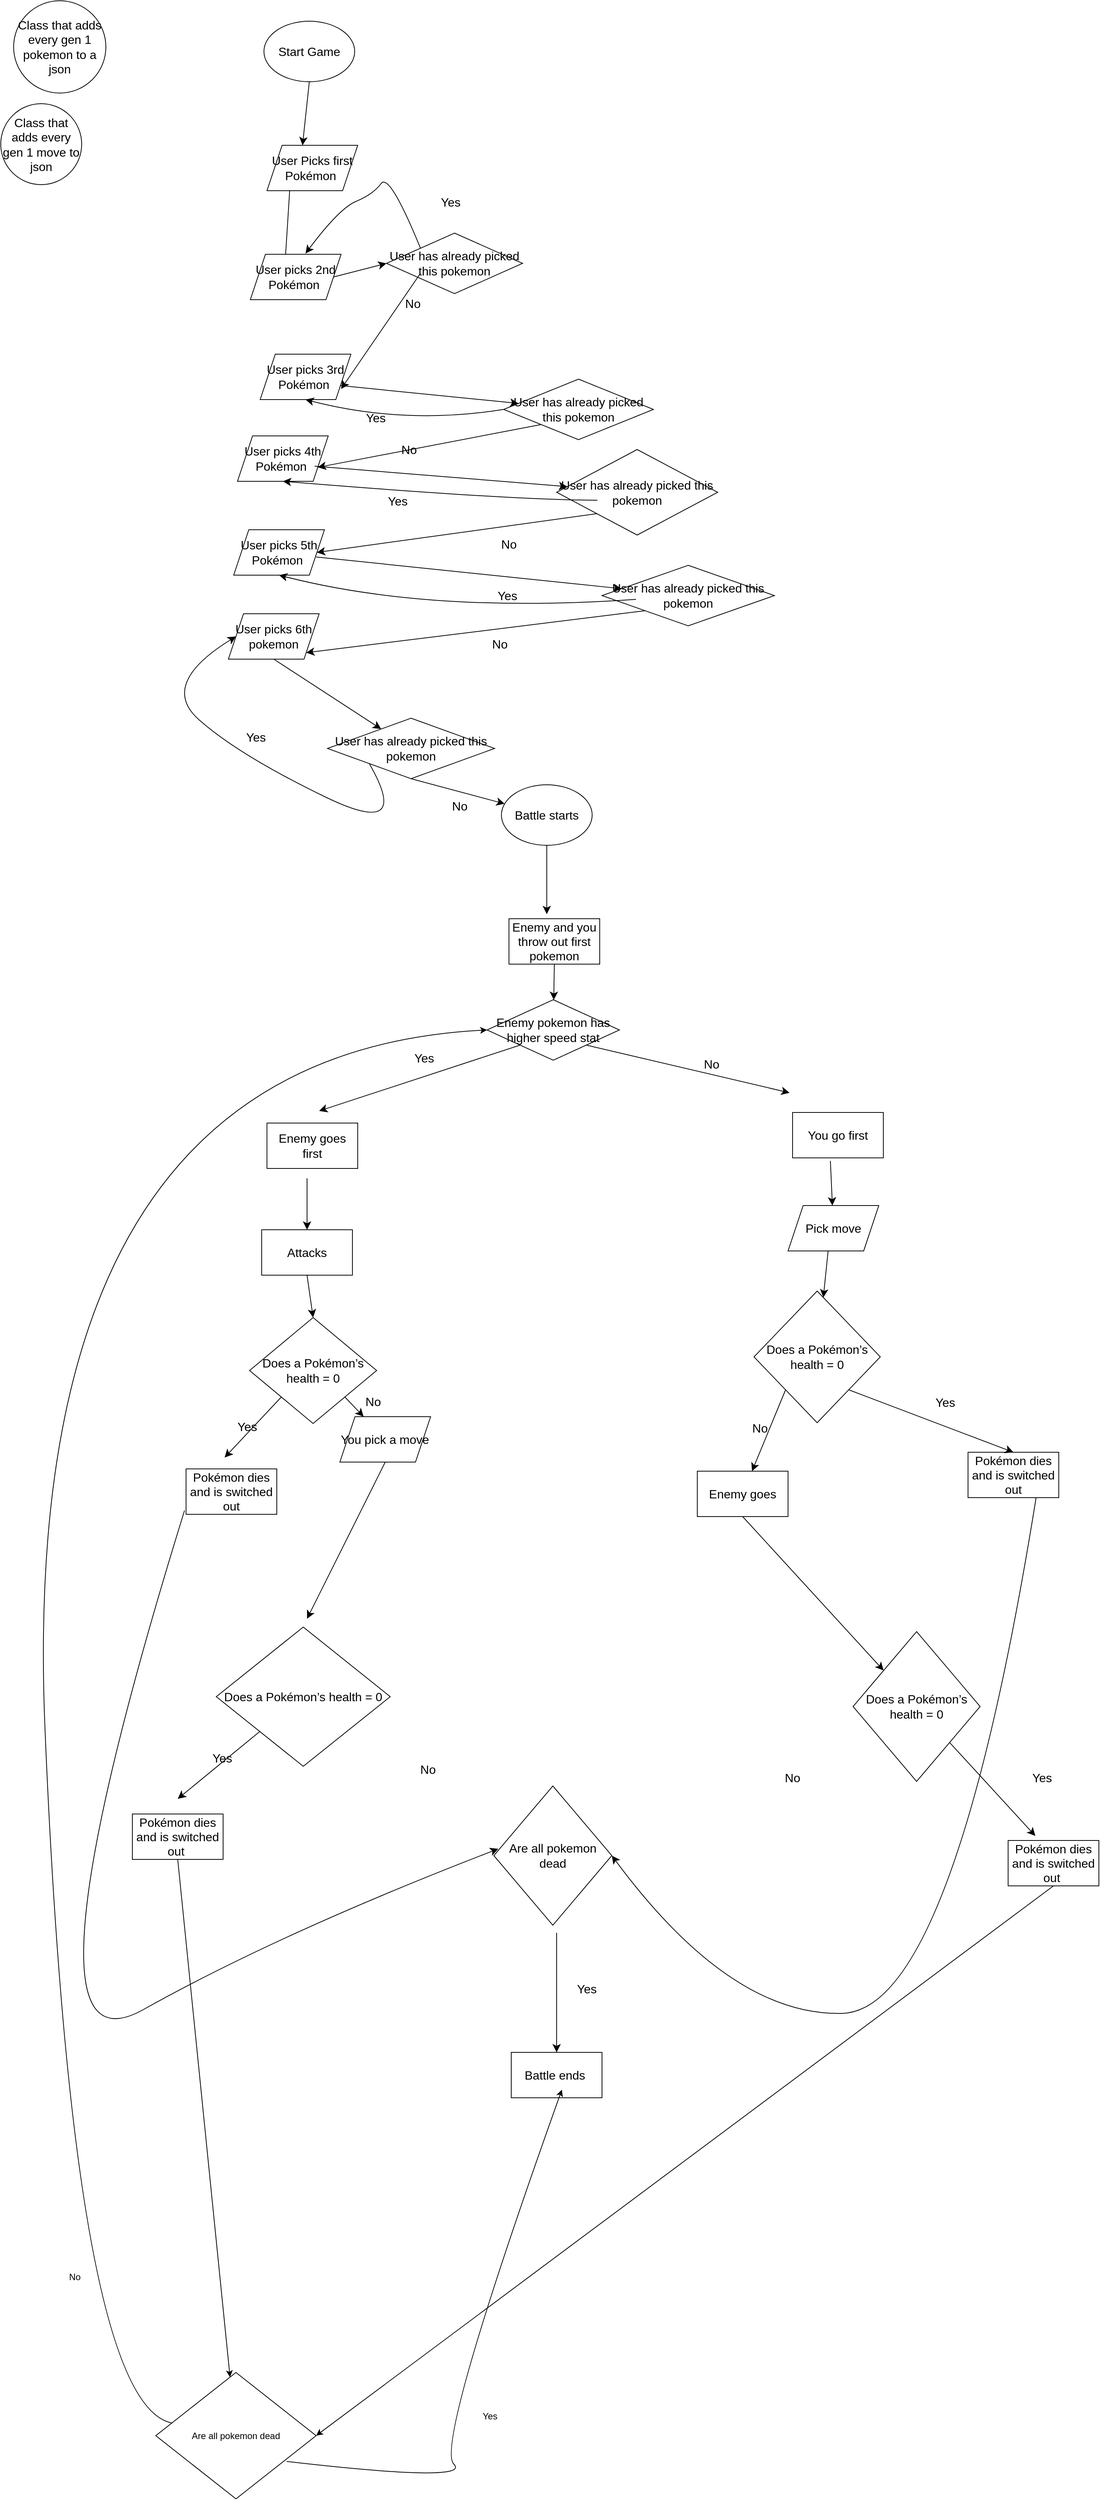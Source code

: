 <mxfile version="22.1.1" type="github">
  <diagram name="Page-1" id="NYCgYMafiAWhOY5gQajY">
    <mxGraphModel dx="1631" dy="933" grid="0" gridSize="10" guides="1" tooltips="1" connect="1" arrows="1" fold="1" page="1" pageScale="1" pageWidth="1500" pageHeight="501600" math="0" shadow="0">
      <root>
        <mxCell id="0" />
        <mxCell id="1" parent="0" />
        <mxCell id="pAs_w5LwpyLD_c9nKqcG-1" value="Start Game" style="ellipse;whiteSpace=wrap;html=1;fontSize=16;" parent="1" vertex="1">
          <mxGeometry x="376" y="36" width="120" height="80" as="geometry" />
        </mxCell>
        <mxCell id="pAs_w5LwpyLD_c9nKqcG-3" value="" style="endArrow=classic;html=1;rounded=0;fontSize=12;startSize=8;endSize=8;curved=1;exitX=0.5;exitY=1;exitDx=0;exitDy=0;" parent="1" source="pAs_w5LwpyLD_c9nKqcG-1" edge="1">
          <mxGeometry width="50" height="50" relative="1" as="geometry">
            <mxPoint x="353" y="241" as="sourcePoint" />
            <mxPoint x="427" y="200" as="targetPoint" />
          </mxGeometry>
        </mxCell>
        <mxCell id="pAs_w5LwpyLD_c9nKqcG-4" value="User Picks first Pokémon&amp;nbsp;" style="shape=parallelogram;perimeter=parallelogramPerimeter;whiteSpace=wrap;html=1;fixedSize=1;fontSize=16;" parent="1" vertex="1">
          <mxGeometry x="380" y="200" width="120" height="60" as="geometry" />
        </mxCell>
        <mxCell id="pAs_w5LwpyLD_c9nKqcG-5" value="" style="endArrow=classic;html=1;rounded=0;fontSize=12;startSize=8;endSize=8;curved=1;exitX=0.25;exitY=1;exitDx=0;exitDy=0;" parent="1" source="pAs_w5LwpyLD_c9nKqcG-4" edge="1">
          <mxGeometry width="50" height="50" relative="1" as="geometry">
            <mxPoint x="424" y="292" as="sourcePoint" />
            <mxPoint x="403" y="358" as="targetPoint" />
            <Array as="points">
              <mxPoint x="403" y="372" />
            </Array>
          </mxGeometry>
        </mxCell>
        <mxCell id="pAs_w5LwpyLD_c9nKqcG-6" value="User picks 2nd Pokémon&amp;nbsp;" style="shape=parallelogram;perimeter=parallelogramPerimeter;whiteSpace=wrap;html=1;fixedSize=1;fontSize=16;" parent="1" vertex="1">
          <mxGeometry x="358" y="344" width="120" height="60" as="geometry" />
        </mxCell>
        <mxCell id="pAs_w5LwpyLD_c9nKqcG-8" value="User picks 3rd Pokémon&amp;nbsp;" style="shape=parallelogram;perimeter=parallelogramPerimeter;whiteSpace=wrap;html=1;fixedSize=1;fontSize=16;" parent="1" vertex="1">
          <mxGeometry x="371" y="476" width="120" height="60" as="geometry" />
        </mxCell>
        <mxCell id="pAs_w5LwpyLD_c9nKqcG-11" value="User picks 4th Pokémon&amp;nbsp;" style="shape=parallelogram;perimeter=parallelogramPerimeter;whiteSpace=wrap;html=1;fixedSize=1;fontSize=16;" parent="1" vertex="1">
          <mxGeometry x="341" y="584" width="120" height="60" as="geometry" />
        </mxCell>
        <mxCell id="pAs_w5LwpyLD_c9nKqcG-15" value="User picks 5th Pokémon&amp;nbsp;" style="shape=parallelogram;perimeter=parallelogramPerimeter;whiteSpace=wrap;html=1;fixedSize=1;fontSize=16;" parent="1" vertex="1">
          <mxGeometry x="336" y="708" width="120" height="60" as="geometry" />
        </mxCell>
        <mxCell id="pAs_w5LwpyLD_c9nKqcG-17" value="User picks 6th pokemon" style="shape=parallelogram;perimeter=parallelogramPerimeter;whiteSpace=wrap;html=1;fixedSize=1;fontSize=16;" parent="1" vertex="1">
          <mxGeometry x="329" y="819" width="120" height="60" as="geometry" />
        </mxCell>
        <mxCell id="pAs_w5LwpyLD_c9nKqcG-19" value="Class that adds every gen 1 move to json" style="ellipse;whiteSpace=wrap;html=1;aspect=fixed;fontSize=16;" parent="1" vertex="1">
          <mxGeometry x="28" y="145" width="107" height="107" as="geometry" />
        </mxCell>
        <mxCell id="pAs_w5LwpyLD_c9nKqcG-20" value="Class that adds every gen 1 pokemon to a json" style="ellipse;whiteSpace=wrap;html=1;aspect=fixed;fontSize=16;" parent="1" vertex="1">
          <mxGeometry x="45" y="9" width="122" height="122" as="geometry" />
        </mxCell>
        <mxCell id="pAs_w5LwpyLD_c9nKqcG-27" value="" style="endArrow=classic;html=1;rounded=0;fontSize=12;startSize=8;endSize=8;curved=1;exitX=1;exitY=0.5;exitDx=0;exitDy=0;entryX=0;entryY=0.5;entryDx=0;entryDy=0;" parent="1" source="pAs_w5LwpyLD_c9nKqcG-6" target="pAs_w5LwpyLD_c9nKqcG-28" edge="1">
          <mxGeometry width="50" height="50" relative="1" as="geometry">
            <mxPoint x="504" y="401" as="sourcePoint" />
            <mxPoint x="578" y="356" as="targetPoint" />
          </mxGeometry>
        </mxCell>
        <mxCell id="pAs_w5LwpyLD_c9nKqcG-28" value="User has already picked this pokemon" style="rhombus;whiteSpace=wrap;html=1;fontSize=16;" parent="1" vertex="1">
          <mxGeometry x="538" y="316" width="180" height="80" as="geometry" />
        </mxCell>
        <mxCell id="pAs_w5LwpyLD_c9nKqcG-29" value="" style="endArrow=classic;html=1;rounded=0;fontSize=12;startSize=8;endSize=8;curved=1;exitX=1;exitY=0.75;exitDx=0;exitDy=0;" parent="1" source="pAs_w5LwpyLD_c9nKqcG-8" target="pAs_w5LwpyLD_c9nKqcG-38" edge="1">
          <mxGeometry width="50" height="50" relative="1" as="geometry">
            <mxPoint x="532" y="451" as="sourcePoint" />
            <mxPoint x="733" y="549" as="targetPoint" />
          </mxGeometry>
        </mxCell>
        <mxCell id="pAs_w5LwpyLD_c9nKqcG-30" value="" style="curved=1;endArrow=classic;html=1;rounded=0;fontSize=12;startSize=8;endSize=8;exitX=0;exitY=0;exitDx=0;exitDy=0;" parent="1" source="pAs_w5LwpyLD_c9nKqcG-28" edge="1">
          <mxGeometry width="50" height="50" relative="1" as="geometry">
            <mxPoint x="557" y="538" as="sourcePoint" />
            <mxPoint x="431" y="343" as="targetPoint" />
            <Array as="points">
              <mxPoint x="542" y="236" />
              <mxPoint x="520" y="265" />
              <mxPoint x="476" y="283" />
            </Array>
          </mxGeometry>
        </mxCell>
        <mxCell id="pAs_w5LwpyLD_c9nKqcG-31" value="Yes" style="text;html=1;strokeColor=none;fillColor=none;align=center;verticalAlign=middle;whiteSpace=wrap;rounded=0;fontSize=16;" parent="1" vertex="1">
          <mxGeometry x="593" y="260" width="60" height="30" as="geometry" />
        </mxCell>
        <mxCell id="pAs_w5LwpyLD_c9nKqcG-33" style="edgeStyle=none;curved=1;rounded=0;orthogonalLoop=1;jettySize=auto;html=1;entryX=0.25;entryY=0;entryDx=0;entryDy=0;fontSize=12;startSize=8;endSize=8;" parent="1" edge="1">
          <mxGeometry relative="1" as="geometry">
            <mxPoint x="619" y="427" as="sourcePoint" />
            <mxPoint x="619" y="427" as="targetPoint" />
          </mxGeometry>
        </mxCell>
        <mxCell id="pAs_w5LwpyLD_c9nKqcG-34" value="" style="endArrow=classic;html=1;rounded=0;fontSize=12;startSize=8;endSize=8;curved=1;exitX=0;exitY=1;exitDx=0;exitDy=0;" parent="1" edge="1">
          <mxGeometry width="50" height="50" relative="1" as="geometry">
            <mxPoint x="583.07" y="369" as="sourcePoint" />
            <mxPoint x="477.998" y="522" as="targetPoint" />
          </mxGeometry>
        </mxCell>
        <mxCell id="pAs_w5LwpyLD_c9nKqcG-37" value="No" style="text;html=1;strokeColor=none;fillColor=none;align=center;verticalAlign=middle;whiteSpace=wrap;rounded=0;fontSize=16;" parent="1" vertex="1">
          <mxGeometry x="493" y="345" width="160" height="128" as="geometry" />
        </mxCell>
        <mxCell id="pAs_w5LwpyLD_c9nKqcG-38" value="User has already picked this pokemon" style="rhombus;whiteSpace=wrap;html=1;fontSize=16;" parent="1" vertex="1">
          <mxGeometry x="693" y="509" width="198" height="80" as="geometry" />
        </mxCell>
        <mxCell id="pAs_w5LwpyLD_c9nKqcG-42" value="" style="endArrow=classic;html=1;rounded=0;fontSize=12;startSize=8;endSize=8;curved=1;entryX=1;entryY=0.75;entryDx=0;entryDy=0;exitX=0;exitY=1;exitDx=0;exitDy=0;" parent="1" source="pAs_w5LwpyLD_c9nKqcG-38" target="pAs_w5LwpyLD_c9nKqcG-11" edge="1">
          <mxGeometry width="50" height="50" relative="1" as="geometry">
            <mxPoint x="568" y="569" as="sourcePoint" />
            <mxPoint x="618" y="519" as="targetPoint" />
          </mxGeometry>
        </mxCell>
        <mxCell id="Gk6j17J2wu8AqyYiOhnt-3" value="" style="curved=1;endArrow=classic;html=1;rounded=0;fontSize=12;startSize=8;endSize=8;exitX=0;exitY=0.5;exitDx=0;exitDy=0;entryX=0.5;entryY=1;entryDx=0;entryDy=0;" parent="1" source="pAs_w5LwpyLD_c9nKqcG-38" target="pAs_w5LwpyLD_c9nKqcG-8" edge="1">
          <mxGeometry width="50" height="50" relative="1" as="geometry">
            <mxPoint x="598" y="706" as="sourcePoint" />
            <mxPoint x="648" y="656" as="targetPoint" />
            <Array as="points">
              <mxPoint x="563" y="570" />
            </Array>
          </mxGeometry>
        </mxCell>
        <mxCell id="Gk6j17J2wu8AqyYiOhnt-6" value="No" style="text;html=1;strokeColor=none;fillColor=none;align=center;verticalAlign=middle;whiteSpace=wrap;rounded=0;fontSize=16;" parent="1" vertex="1">
          <mxGeometry x="538" y="587" width="60" height="30" as="geometry" />
        </mxCell>
        <mxCell id="Gk6j17J2wu8AqyYiOhnt-7" value="Yes" style="text;html=1;strokeColor=none;fillColor=none;align=center;verticalAlign=middle;whiteSpace=wrap;rounded=0;fontSize=16;" parent="1" vertex="1">
          <mxGeometry x="495" y="515" width="58" height="90" as="geometry" />
        </mxCell>
        <mxCell id="Gk6j17J2wu8AqyYiOhnt-8" value="" style="endArrow=classic;html=1;rounded=0;fontSize=12;startSize=8;endSize=8;curved=1;" parent="1" target="Gk6j17J2wu8AqyYiOhnt-9" edge="1">
          <mxGeometry width="50" height="50" relative="1" as="geometry">
            <mxPoint x="443" y="624" as="sourcePoint" />
            <mxPoint x="803" y="675" as="targetPoint" />
          </mxGeometry>
        </mxCell>
        <mxCell id="Gk6j17J2wu8AqyYiOhnt-9" value="User has already picked this pokemon" style="rhombus;whiteSpace=wrap;html=1;fontSize=16;" parent="1" vertex="1">
          <mxGeometry x="763" y="602" width="213" height="113" as="geometry" />
        </mxCell>
        <mxCell id="Gk6j17J2wu8AqyYiOhnt-10" value="" style="endArrow=classic;html=1;rounded=0;fontSize=12;startSize=8;endSize=8;curved=1;entryX=1;entryY=0.5;entryDx=0;entryDy=0;exitX=0;exitY=1;exitDx=0;exitDy=0;" parent="1" source="Gk6j17J2wu8AqyYiOhnt-9" target="pAs_w5LwpyLD_c9nKqcG-15" edge="1">
          <mxGeometry width="50" height="50" relative="1" as="geometry">
            <mxPoint x="673" y="766" as="sourcePoint" />
            <mxPoint x="723" y="716" as="targetPoint" />
          </mxGeometry>
        </mxCell>
        <mxCell id="Gk6j17J2wu8AqyYiOhnt-11" value="" style="curved=1;endArrow=classic;html=1;rounded=0;fontSize=12;startSize=8;endSize=8;entryX=0.5;entryY=1;entryDx=0;entryDy=0;" parent="1" target="pAs_w5LwpyLD_c9nKqcG-11" edge="1">
          <mxGeometry width="50" height="50" relative="1" as="geometry">
            <mxPoint x="817" y="669" as="sourcePoint" />
            <mxPoint x="723" y="716" as="targetPoint" />
            <Array as="points">
              <mxPoint x="707" y="669" />
            </Array>
          </mxGeometry>
        </mxCell>
        <mxCell id="Gk6j17J2wu8AqyYiOhnt-12" value="Yes" style="text;html=1;strokeColor=none;fillColor=none;align=center;verticalAlign=middle;whiteSpace=wrap;rounded=0;fontSize=16;" parent="1" vertex="1">
          <mxGeometry x="523" y="630" width="60" height="80" as="geometry" />
        </mxCell>
        <mxCell id="Gk6j17J2wu8AqyYiOhnt-13" value="No" style="text;html=1;strokeColor=none;fillColor=none;align=center;verticalAlign=middle;whiteSpace=wrap;rounded=0;fontSize=16;" parent="1" vertex="1">
          <mxGeometry x="670" y="685" width="60" height="83" as="geometry" />
        </mxCell>
        <mxCell id="Gk6j17J2wu8AqyYiOhnt-14" value="" style="endArrow=classic;html=1;rounded=0;fontSize=12;startSize=8;endSize=8;curved=1;" parent="1" target="Gk6j17J2wu8AqyYiOhnt-15" edge="1">
          <mxGeometry width="50" height="50" relative="1" as="geometry">
            <mxPoint x="445" y="744" as="sourcePoint" />
            <mxPoint x="863" y="795" as="targetPoint" />
          </mxGeometry>
        </mxCell>
        <mxCell id="Gk6j17J2wu8AqyYiOhnt-15" value="User has already picked this pokemon" style="rhombus;whiteSpace=wrap;html=1;fontSize=16;" parent="1" vertex="1">
          <mxGeometry x="823" y="755" width="228" height="80" as="geometry" />
        </mxCell>
        <mxCell id="Gk6j17J2wu8AqyYiOhnt-16" value="" style="endArrow=classic;html=1;rounded=0;fontSize=12;startSize=8;endSize=8;curved=1;entryX=1;entryY=1;entryDx=0;entryDy=0;exitX=0;exitY=1;exitDx=0;exitDy=0;" parent="1" source="Gk6j17J2wu8AqyYiOhnt-15" target="pAs_w5LwpyLD_c9nKqcG-17" edge="1">
          <mxGeometry width="50" height="50" relative="1" as="geometry">
            <mxPoint x="673" y="766" as="sourcePoint" />
            <mxPoint x="723" y="716" as="targetPoint" />
          </mxGeometry>
        </mxCell>
        <mxCell id="Gk6j17J2wu8AqyYiOhnt-17" value="" style="curved=1;endArrow=classic;html=1;rounded=0;fontSize=12;startSize=8;endSize=8;entryX=0.5;entryY=1;entryDx=0;entryDy=0;" parent="1" target="pAs_w5LwpyLD_c9nKqcG-15" edge="1">
          <mxGeometry width="50" height="50" relative="1" as="geometry">
            <mxPoint x="868" y="800" as="sourcePoint" />
            <mxPoint x="723" y="716" as="targetPoint" />
            <Array as="points">
              <mxPoint x="595" y="819" />
            </Array>
          </mxGeometry>
        </mxCell>
        <mxCell id="Gk6j17J2wu8AqyYiOhnt-18" value="Yes" style="text;html=1;strokeColor=none;fillColor=none;align=center;verticalAlign=middle;whiteSpace=wrap;rounded=0;fontSize=16;" parent="1" vertex="1">
          <mxGeometry x="668" y="756" width="60" height="78" as="geometry" />
        </mxCell>
        <mxCell id="Gk6j17J2wu8AqyYiOhnt-19" value="No" style="text;html=1;strokeColor=none;fillColor=none;align=center;verticalAlign=middle;whiteSpace=wrap;rounded=0;fontSize=16;" parent="1" vertex="1">
          <mxGeometry x="658" y="804" width="60" height="110" as="geometry" />
        </mxCell>
        <mxCell id="YbjpiO1-F0XN8Z1gFnfc-1" value="" style="endArrow=classic;html=1;rounded=0;fontSize=12;startSize=8;endSize=8;curved=1;exitX=0.5;exitY=1;exitDx=0;exitDy=0;" parent="1" source="pAs_w5LwpyLD_c9nKqcG-17" target="YbjpiO1-F0XN8Z1gFnfc-2" edge="1">
          <mxGeometry width="50" height="50" relative="1" as="geometry">
            <mxPoint x="523" y="1117" as="sourcePoint" />
            <mxPoint x="500" y="997" as="targetPoint" />
          </mxGeometry>
        </mxCell>
        <mxCell id="YbjpiO1-F0XN8Z1gFnfc-2" value="User has already picked this pokemon" style="rhombus;whiteSpace=wrap;html=1;fontSize=16;" parent="1" vertex="1">
          <mxGeometry x="460" y="957" width="221" height="80" as="geometry" />
        </mxCell>
        <mxCell id="YbjpiO1-F0XN8Z1gFnfc-3" value="" style="curved=1;endArrow=classic;html=1;rounded=0;fontSize=12;startSize=8;endSize=8;entryX=0;entryY=0.5;entryDx=0;entryDy=0;exitX=0;exitY=1;exitDx=0;exitDy=0;" parent="1" source="YbjpiO1-F0XN8Z1gFnfc-2" target="pAs_w5LwpyLD_c9nKqcG-17" edge="1">
          <mxGeometry width="50" height="50" relative="1" as="geometry">
            <mxPoint x="523" y="1117" as="sourcePoint" />
            <mxPoint x="573" y="1067" as="targetPoint" />
            <Array as="points">
              <mxPoint x="573" y="1117" />
              <mxPoint x="343" y="1006" />
              <mxPoint x="237" y="912" />
            </Array>
          </mxGeometry>
        </mxCell>
        <mxCell id="YbjpiO1-F0XN8Z1gFnfc-4" value="" style="endArrow=classic;html=1;rounded=0;fontSize=12;startSize=8;endSize=8;curved=1;exitX=0.5;exitY=1;exitDx=0;exitDy=0;" parent="1" source="YbjpiO1-F0XN8Z1gFnfc-2" target="YbjpiO1-F0XN8Z1gFnfc-5" edge="1">
          <mxGeometry width="50" height="50" relative="1" as="geometry">
            <mxPoint x="523" y="1117" as="sourcePoint" />
            <mxPoint x="740" y="1089" as="targetPoint" />
          </mxGeometry>
        </mxCell>
        <mxCell id="YbjpiO1-F0XN8Z1gFnfc-5" value="Battle starts" style="ellipse;whiteSpace=wrap;html=1;fontSize=16;" parent="1" vertex="1">
          <mxGeometry x="690" y="1045" width="120" height="80" as="geometry" />
        </mxCell>
        <mxCell id="YbjpiO1-F0XN8Z1gFnfc-7" value="No" style="text;html=1;strokeColor=none;fillColor=none;align=center;verticalAlign=middle;whiteSpace=wrap;rounded=0;fontSize=16;" parent="1" vertex="1">
          <mxGeometry x="605" y="1036" width="60" height="74" as="geometry" />
        </mxCell>
        <mxCell id="YbjpiO1-F0XN8Z1gFnfc-8" value="Yes" style="text;html=1;strokeColor=none;fillColor=none;align=center;verticalAlign=middle;whiteSpace=wrap;rounded=0;fontSize=16;" parent="1" vertex="1">
          <mxGeometry x="300" y="967" width="131" height="30" as="geometry" />
        </mxCell>
        <mxCell id="YbjpiO1-F0XN8Z1gFnfc-9" value="" style="endArrow=classic;html=1;rounded=0;fontSize=12;startSize=8;endSize=8;curved=1;exitX=0.5;exitY=1;exitDx=0;exitDy=0;" parent="1" source="YbjpiO1-F0XN8Z1gFnfc-5" edge="1">
          <mxGeometry width="50" height="50" relative="1" as="geometry">
            <mxPoint x="706" y="1217" as="sourcePoint" />
            <mxPoint x="750" y="1216" as="targetPoint" />
          </mxGeometry>
        </mxCell>
        <mxCell id="YbjpiO1-F0XN8Z1gFnfc-10" value="Enemy and you throw out first pokemon" style="rounded=0;whiteSpace=wrap;html=1;fontSize=16;" parent="1" vertex="1">
          <mxGeometry x="700" y="1222" width="120" height="60" as="geometry" />
        </mxCell>
        <mxCell id="YbjpiO1-F0XN8Z1gFnfc-11" value="" style="endArrow=classic;html=1;rounded=0;fontSize=12;startSize=8;endSize=8;curved=1;exitX=0.5;exitY=1;exitDx=0;exitDy=0;" parent="1" source="YbjpiO1-F0XN8Z1gFnfc-10" target="YbjpiO1-F0XN8Z1gFnfc-12" edge="1">
          <mxGeometry width="50" height="50" relative="1" as="geometry">
            <mxPoint x="788" y="1337" as="sourcePoint" />
            <mxPoint x="753" y="1369" as="targetPoint" />
          </mxGeometry>
        </mxCell>
        <mxCell id="YbjpiO1-F0XN8Z1gFnfc-12" value="Enemy pokemon has higher speed stat" style="rhombus;whiteSpace=wrap;html=1;fontSize=16;" parent="1" vertex="1">
          <mxGeometry x="671" y="1329" width="175" height="80" as="geometry" />
        </mxCell>
        <mxCell id="YbjpiO1-F0XN8Z1gFnfc-13" value="" style="endArrow=classic;html=1;rounded=0;fontSize=12;startSize=8;endSize=8;curved=1;exitX=1;exitY=1;exitDx=0;exitDy=0;" parent="1" source="YbjpiO1-F0XN8Z1gFnfc-12" edge="1">
          <mxGeometry width="50" height="50" relative="1" as="geometry">
            <mxPoint x="839" y="1496" as="sourcePoint" />
            <mxPoint x="1071" y="1452" as="targetPoint" />
          </mxGeometry>
        </mxCell>
        <mxCell id="YbjpiO1-F0XN8Z1gFnfc-14" value="" style="endArrow=classic;html=1;rounded=0;fontSize=12;startSize=8;endSize=8;curved=1;exitX=0;exitY=1;exitDx=0;exitDy=0;" parent="1" source="YbjpiO1-F0XN8Z1gFnfc-12" edge="1">
          <mxGeometry width="50" height="50" relative="1" as="geometry">
            <mxPoint x="669" y="1427" as="sourcePoint" />
            <mxPoint x="449" y="1476" as="targetPoint" />
          </mxGeometry>
        </mxCell>
        <mxCell id="YbjpiO1-F0XN8Z1gFnfc-15" value="Enemy goes first" style="rounded=0;whiteSpace=wrap;html=1;fontSize=16;" parent="1" vertex="1">
          <mxGeometry x="380" y="1492" width="120" height="60" as="geometry" />
        </mxCell>
        <mxCell id="YbjpiO1-F0XN8Z1gFnfc-16" value="You go first" style="rounded=0;whiteSpace=wrap;html=1;fontSize=16;" parent="1" vertex="1">
          <mxGeometry x="1075" y="1478" width="120" height="60" as="geometry" />
        </mxCell>
        <mxCell id="YbjpiO1-F0XN8Z1gFnfc-17" value="Yes" style="text;html=1;strokeColor=none;fillColor=none;align=center;verticalAlign=middle;whiteSpace=wrap;rounded=0;fontSize=16;" parent="1" vertex="1">
          <mxGeometry x="558" y="1391" width="60" height="30" as="geometry" />
        </mxCell>
        <mxCell id="YbjpiO1-F0XN8Z1gFnfc-18" value="No" style="text;html=1;strokeColor=none;fillColor=none;align=center;verticalAlign=middle;whiteSpace=wrap;rounded=0;fontSize=16;" parent="1" vertex="1">
          <mxGeometry x="938" y="1380" width="60" height="68" as="geometry" />
        </mxCell>
        <mxCell id="YbjpiO1-F0XN8Z1gFnfc-19" value="" style="endArrow=classic;html=1;rounded=0;fontSize=12;startSize=8;endSize=8;curved=1;" parent="1" target="YbjpiO1-F0XN8Z1gFnfc-20" edge="1">
          <mxGeometry width="50" height="50" relative="1" as="geometry">
            <mxPoint x="433" y="1565" as="sourcePoint" />
            <mxPoint x="433" y="1663" as="targetPoint" />
          </mxGeometry>
        </mxCell>
        <mxCell id="YbjpiO1-F0XN8Z1gFnfc-20" value="Attacks" style="rounded=0;whiteSpace=wrap;html=1;fontSize=16;" parent="1" vertex="1">
          <mxGeometry x="373" y="1633" width="120" height="60" as="geometry" />
        </mxCell>
        <mxCell id="YbjpiO1-F0XN8Z1gFnfc-21" value="" style="endArrow=classic;html=1;rounded=0;fontSize=12;startSize=8;endSize=8;curved=1;" parent="1" target="YbjpiO1-F0XN8Z1gFnfc-22" edge="1">
          <mxGeometry width="50" height="50" relative="1" as="geometry">
            <mxPoint x="1125" y="1542" as="sourcePoint" />
            <mxPoint x="1129" y="1631" as="targetPoint" />
          </mxGeometry>
        </mxCell>
        <mxCell id="YbjpiO1-F0XN8Z1gFnfc-22" value="Pick move" style="shape=parallelogram;perimeter=parallelogramPerimeter;whiteSpace=wrap;html=1;fixedSize=1;fontSize=16;" parent="1" vertex="1">
          <mxGeometry x="1069" y="1601" width="120" height="60" as="geometry" />
        </mxCell>
        <mxCell id="YbjpiO1-F0XN8Z1gFnfc-30" value="" style="endArrow=classic;html=1;rounded=0;fontSize=12;startSize=8;endSize=8;curved=1;exitX=0.5;exitY=1;exitDx=0;exitDy=0;entryX=0.5;entryY=0;entryDx=0;entryDy=0;" parent="1" source="YbjpiO1-F0XN8Z1gFnfc-20" target="YbjpiO1-F0XN8Z1gFnfc-36" edge="1">
          <mxGeometry width="50" height="50" relative="1" as="geometry">
            <mxPoint x="433" y="2031" as="sourcePoint" />
            <mxPoint x="480" y="1987" as="targetPoint" />
          </mxGeometry>
        </mxCell>
        <mxCell id="YbjpiO1-F0XN8Z1gFnfc-32" value="" style="endArrow=classic;html=1;rounded=0;fontSize=12;startSize=8;endSize=8;curved=1;exitX=0.5;exitY=1;exitDx=0;exitDy=0;" parent="1" target="YbjpiO1-F0XN8Z1gFnfc-35" edge="1">
          <mxGeometry width="50" height="50" relative="1" as="geometry">
            <mxPoint x="1122" y="1661" as="sourcePoint" />
            <mxPoint x="1122" y="1754" as="targetPoint" />
          </mxGeometry>
        </mxCell>
        <mxCell id="YbjpiO1-F0XN8Z1gFnfc-35" value="Does a Pokémon’s health = 0" style="rhombus;whiteSpace=wrap;html=1;fontSize=16;" parent="1" vertex="1">
          <mxGeometry x="1024" y="1714" width="167" height="174" as="geometry" />
        </mxCell>
        <mxCell id="YbjpiO1-F0XN8Z1gFnfc-36" value="Does a Pokémon’s health = 0" style="rhombus;whiteSpace=wrap;html=1;fontSize=16;" parent="1" vertex="1">
          <mxGeometry x="357" y="1749" width="168" height="140" as="geometry" />
        </mxCell>
        <mxCell id="YbjpiO1-F0XN8Z1gFnfc-37" value="" style="endArrow=classic;html=1;rounded=0;fontSize=12;startSize=8;endSize=8;curved=1;exitX=0;exitY=1;exitDx=0;exitDy=0;" parent="1" source="YbjpiO1-F0XN8Z1gFnfc-36" edge="1">
          <mxGeometry width="50" height="50" relative="1" as="geometry">
            <mxPoint x="408" y="2005" as="sourcePoint" />
            <mxPoint x="324" y="1934" as="targetPoint" />
          </mxGeometry>
        </mxCell>
        <mxCell id="YbjpiO1-F0XN8Z1gFnfc-38" value="Pokémon dies and is switched out" style="rounded=0;whiteSpace=wrap;html=1;fontSize=16;" parent="1" vertex="1">
          <mxGeometry x="273" y="1949" width="120" height="60" as="geometry" />
        </mxCell>
        <mxCell id="YbjpiO1-F0XN8Z1gFnfc-39" value="Pokémon dies and is switched out" style="rounded=0;whiteSpace=wrap;html=1;fontSize=16;" parent="1" vertex="1">
          <mxGeometry x="1307" y="1927" width="120" height="60" as="geometry" />
        </mxCell>
        <mxCell id="YbjpiO1-F0XN8Z1gFnfc-40" value="" style="endArrow=classic;html=1;rounded=0;fontSize=12;startSize=8;endSize=8;curved=1;exitX=1;exitY=1;exitDx=0;exitDy=0;entryX=0.5;entryY=0;entryDx=0;entryDy=0;" parent="1" source="YbjpiO1-F0XN8Z1gFnfc-35" target="YbjpiO1-F0XN8Z1gFnfc-39" edge="1">
          <mxGeometry width="50" height="50" relative="1" as="geometry">
            <mxPoint x="1166" y="2003" as="sourcePoint" />
            <mxPoint x="1216" y="1953" as="targetPoint" />
          </mxGeometry>
        </mxCell>
        <mxCell id="YbjpiO1-F0XN8Z1gFnfc-41" value="" style="endArrow=classic;html=1;rounded=0;fontSize=12;startSize=8;endSize=8;curved=1;exitX=0;exitY=1;exitDx=0;exitDy=0;" parent="1" source="YbjpiO1-F0XN8Z1gFnfc-35" target="YbjpiO1-F0XN8Z1gFnfc-42" edge="1">
          <mxGeometry width="50" height="50" relative="1" as="geometry">
            <mxPoint x="1013" y="2065" as="sourcePoint" />
            <mxPoint x="1009" y="1982" as="targetPoint" />
          </mxGeometry>
        </mxCell>
        <mxCell id="YbjpiO1-F0XN8Z1gFnfc-42" value="Enemy goes" style="rounded=0;whiteSpace=wrap;html=1;fontSize=16;" parent="1" vertex="1">
          <mxGeometry x="949" y="1952" width="120" height="60" as="geometry" />
        </mxCell>
        <mxCell id="YbjpiO1-F0XN8Z1gFnfc-43" value="" style="endArrow=classic;html=1;rounded=0;fontSize=12;startSize=8;endSize=8;curved=1;exitX=1;exitY=1;exitDx=0;exitDy=0;" parent="1" source="YbjpiO1-F0XN8Z1gFnfc-36" target="YbjpiO1-F0XN8Z1gFnfc-45" edge="1">
          <mxGeometry width="50" height="50" relative="1" as="geometry">
            <mxPoint x="584" y="1945" as="sourcePoint" />
            <mxPoint x="536.395" y="1910" as="targetPoint" />
          </mxGeometry>
        </mxCell>
        <mxCell id="YbjpiO1-F0XN8Z1gFnfc-45" value="You pick a move" style="shape=parallelogram;perimeter=parallelogramPerimeter;whiteSpace=wrap;html=1;fixedSize=1;fontSize=16;" parent="1" vertex="1">
          <mxGeometry x="476.395" y="1880" width="120" height="60" as="geometry" />
        </mxCell>
        <mxCell id="YbjpiO1-F0XN8Z1gFnfc-46" value="" style="endArrow=classic;html=1;rounded=0;fontSize=12;startSize=8;endSize=8;curved=1;exitX=0.5;exitY=1;exitDx=0;exitDy=0;" parent="1" source="YbjpiO1-F0XN8Z1gFnfc-45" edge="1">
          <mxGeometry width="50" height="50" relative="1" as="geometry">
            <mxPoint x="548" y="2188" as="sourcePoint" />
            <mxPoint x="433" y="2147" as="targetPoint" />
          </mxGeometry>
        </mxCell>
        <mxCell id="YbjpiO1-F0XN8Z1gFnfc-47" value="Yes" style="text;html=1;strokeColor=none;fillColor=none;align=center;verticalAlign=middle;whiteSpace=wrap;rounded=0;fontSize=16;" parent="1" vertex="1">
          <mxGeometry x="324" y="1878" width="60" height="30" as="geometry" />
        </mxCell>
        <mxCell id="YbjpiO1-F0XN8Z1gFnfc-48" value="No" style="text;html=1;strokeColor=none;fillColor=none;align=center;verticalAlign=middle;whiteSpace=wrap;rounded=0;fontSize=16;" parent="1" vertex="1">
          <mxGeometry x="432" y="1845" width="177" height="30" as="geometry" />
        </mxCell>
        <mxCell id="YbjpiO1-F0XN8Z1gFnfc-49" value="No" style="text;html=1;strokeColor=none;fillColor=none;align=center;verticalAlign=middle;whiteSpace=wrap;rounded=0;fontSize=16;" parent="1" vertex="1">
          <mxGeometry x="1002" y="1880" width="60" height="30" as="geometry" />
        </mxCell>
        <mxCell id="YbjpiO1-F0XN8Z1gFnfc-50" value="Yes" style="text;html=1;strokeColor=none;fillColor=none;align=center;verticalAlign=middle;whiteSpace=wrap;rounded=0;fontSize=16;" parent="1" vertex="1">
          <mxGeometry x="1247" y="1846" width="60" height="30" as="geometry" />
        </mxCell>
        <mxCell id="YbjpiO1-F0XN8Z1gFnfc-51" value="Does a Pokémon’s health = 0" style="rhombus;whiteSpace=wrap;html=1;fontSize=16;" parent="1" vertex="1">
          <mxGeometry x="313" y="2158" width="230" height="184" as="geometry" />
        </mxCell>
        <mxCell id="YbjpiO1-F0XN8Z1gFnfc-52" value="Does a Pokémon’s health = 0" style="rhombus;whiteSpace=wrap;html=1;fontSize=16;" parent="1" vertex="1">
          <mxGeometry x="1155" y="2164" width="168" height="198" as="geometry" />
        </mxCell>
        <mxCell id="YbjpiO1-F0XN8Z1gFnfc-53" value="" style="endArrow=classic;html=1;rounded=0;fontSize=12;startSize=8;endSize=8;curved=1;exitX=0.5;exitY=1;exitDx=0;exitDy=0;" parent="1" source="YbjpiO1-F0XN8Z1gFnfc-42" target="YbjpiO1-F0XN8Z1gFnfc-52" edge="1">
          <mxGeometry width="50" height="50" relative="1" as="geometry">
            <mxPoint x="1035" y="2161" as="sourcePoint" />
            <mxPoint x="1085" y="2111" as="targetPoint" />
          </mxGeometry>
        </mxCell>
        <mxCell id="YbjpiO1-F0XN8Z1gFnfc-54" value="" style="endArrow=classic;html=1;rounded=0;fontSize=12;startSize=8;endSize=8;curved=1;exitX=0;exitY=1;exitDx=0;exitDy=0;" parent="1" source="YbjpiO1-F0XN8Z1gFnfc-51" edge="1">
          <mxGeometry width="50" height="50" relative="1" as="geometry">
            <mxPoint x="591" y="2566" as="sourcePoint" />
            <mxPoint x="262" y="2385" as="targetPoint" />
          </mxGeometry>
        </mxCell>
        <mxCell id="YbjpiO1-F0XN8Z1gFnfc-55" value="Pokémon dies and is switched out&amp;nbsp;" style="rounded=0;whiteSpace=wrap;html=1;fontSize=16;" parent="1" vertex="1">
          <mxGeometry x="202" y="2405" width="120" height="60" as="geometry" />
        </mxCell>
        <mxCell id="YbjpiO1-F0XN8Z1gFnfc-57" value="" style="endArrow=classic;html=1;rounded=0;fontSize=12;startSize=8;endSize=8;curved=1;" parent="1" source="YbjpiO1-F0XN8Z1gFnfc-52" edge="1">
          <mxGeometry width="50" height="50" relative="1" as="geometry">
            <mxPoint x="1346" y="2450" as="sourcePoint" />
            <mxPoint x="1396" y="2434" as="targetPoint" />
          </mxGeometry>
        </mxCell>
        <mxCell id="YbjpiO1-F0XN8Z1gFnfc-58" value="Pokémon dies and is switched out&amp;nbsp;" style="rounded=0;whiteSpace=wrap;html=1;fontSize=16;" parent="1" vertex="1">
          <mxGeometry x="1360" y="2440" width="120" height="60" as="geometry" />
        </mxCell>
        <mxCell id="YbjpiO1-F0XN8Z1gFnfc-59" value="Yes" style="text;html=1;strokeColor=none;fillColor=none;align=center;verticalAlign=middle;whiteSpace=wrap;rounded=0;fontSize=16;" parent="1" vertex="1">
          <mxGeometry x="291" y="2316" width="60" height="30" as="geometry" />
        </mxCell>
        <mxCell id="YbjpiO1-F0XN8Z1gFnfc-60" value="No" style="text;html=1;strokeColor=none;fillColor=none;align=center;verticalAlign=middle;whiteSpace=wrap;rounded=0;fontSize=16;" parent="1" vertex="1">
          <mxGeometry x="541" y="2331" width="104" height="30" as="geometry" />
        </mxCell>
        <mxCell id="YbjpiO1-F0XN8Z1gFnfc-61" value="Yes" style="text;html=1;strokeColor=none;fillColor=none;align=center;verticalAlign=middle;whiteSpace=wrap;rounded=0;fontSize=16;" parent="1" vertex="1">
          <mxGeometry x="1375" y="2342" width="60" height="30" as="geometry" />
        </mxCell>
        <mxCell id="YbjpiO1-F0XN8Z1gFnfc-63" value="Are all pokemon dead" style="rhombus;whiteSpace=wrap;html=1;fontSize=16;" parent="1" vertex="1">
          <mxGeometry x="680" y="2368" width="156" height="184" as="geometry" />
        </mxCell>
        <mxCell id="YbjpiO1-F0XN8Z1gFnfc-64" value="" style="endArrow=classic;html=1;rounded=0;fontSize=12;startSize=8;endSize=8;curved=1;" parent="1" target="YbjpiO1-F0XN8Z1gFnfc-65" edge="1">
          <mxGeometry width="50" height="50" relative="1" as="geometry">
            <mxPoint x="763" y="2562" as="sourcePoint" />
            <mxPoint x="763" y="2750" as="targetPoint" />
          </mxGeometry>
        </mxCell>
        <mxCell id="YbjpiO1-F0XN8Z1gFnfc-65" value="Battle ends&amp;nbsp;" style="rounded=0;whiteSpace=wrap;html=1;fontSize=16;" parent="1" vertex="1">
          <mxGeometry x="703" y="2720" width="120" height="60" as="geometry" />
        </mxCell>
        <mxCell id="YbjpiO1-F0XN8Z1gFnfc-66" value="No" style="text;html=1;strokeColor=none;fillColor=none;align=center;verticalAlign=middle;whiteSpace=wrap;rounded=0;fontSize=16;" parent="1" vertex="1">
          <mxGeometry x="1045" y="2342" width="60" height="30" as="geometry" />
        </mxCell>
        <mxCell id="YbjpiO1-F0XN8Z1gFnfc-69" value="" style="curved=1;endArrow=classic;html=1;rounded=0;fontSize=12;startSize=8;endSize=8;entryX=0;entryY=0.5;entryDx=0;entryDy=0;exitX=0;exitY=1;exitDx=0;exitDy=0;" parent="1" edge="1">
          <mxGeometry width="50" height="50" relative="1" as="geometry">
            <mxPoint x="271" y="2004.0" as="sourcePoint" />
            <mxPoint x="686" y="2451" as="targetPoint" />
            <Array as="points">
              <mxPoint x="35" y="2765" />
              <mxPoint x="398" y="2562" />
            </Array>
          </mxGeometry>
        </mxCell>
        <mxCell id="YbjpiO1-F0XN8Z1gFnfc-70" value="" style="curved=1;endArrow=classic;html=1;rounded=0;fontSize=12;startSize=8;endSize=8;entryX=1;entryY=0.5;entryDx=0;entryDy=0;exitX=0.75;exitY=1;exitDx=0;exitDy=0;" parent="1" source="YbjpiO1-F0XN8Z1gFnfc-39" target="YbjpiO1-F0XN8Z1gFnfc-63" edge="1">
          <mxGeometry width="50" height="50" relative="1" as="geometry">
            <mxPoint x="1285" y="2685" as="sourcePoint" />
            <mxPoint x="1095" y="2587" as="targetPoint" />
            <Array as="points">
              <mxPoint x="1288" y="2665" />
              <mxPoint x="993" y="2672" />
            </Array>
          </mxGeometry>
        </mxCell>
        <mxCell id="YbjpiO1-F0XN8Z1gFnfc-71" value="Yes" style="text;html=1;strokeColor=none;fillColor=none;align=center;verticalAlign=middle;whiteSpace=wrap;rounded=0;fontSize=16;" parent="1" vertex="1">
          <mxGeometry x="773" y="2621" width="60" height="30" as="geometry" />
        </mxCell>
        <mxCell id="qzrLXpb_C6QS7Ja3R_Cq-1" value="" style="endArrow=classic;html=1;rounded=0;exitX=0.5;exitY=1;exitDx=0;exitDy=0;" edge="1" parent="1" source="YbjpiO1-F0XN8Z1gFnfc-55" target="qzrLXpb_C6QS7Ja3R_Cq-3">
          <mxGeometry width="50" height="50" relative="1" as="geometry">
            <mxPoint x="480" y="2464" as="sourcePoint" />
            <mxPoint x="405" y="3183" as="targetPoint" />
          </mxGeometry>
        </mxCell>
        <mxCell id="qzrLXpb_C6QS7Ja3R_Cq-2" value="" style="endArrow=classic;html=1;rounded=0;exitX=0.5;exitY=1;exitDx=0;exitDy=0;entryX=1;entryY=0.5;entryDx=0;entryDy=0;" edge="1" parent="1" source="YbjpiO1-F0XN8Z1gFnfc-58" target="qzrLXpb_C6QS7Ja3R_Cq-3">
          <mxGeometry width="50" height="50" relative="1" as="geometry">
            <mxPoint x="1052" y="2957" as="sourcePoint" />
            <mxPoint x="462" y="3178" as="targetPoint" />
          </mxGeometry>
        </mxCell>
        <mxCell id="qzrLXpb_C6QS7Ja3R_Cq-3" value="Are all pokemon dead" style="rhombus;whiteSpace=wrap;html=1;" vertex="1" parent="1">
          <mxGeometry x="233" y="3143" width="212" height="167" as="geometry" />
        </mxCell>
        <mxCell id="qzrLXpb_C6QS7Ja3R_Cq-5" value="" style="curved=1;endArrow=classic;html=1;rounded=0;exitX=0.816;exitY=0.704;exitDx=0;exitDy=0;exitPerimeter=0;entryX=0.558;entryY=0.822;entryDx=0;entryDy=0;entryPerimeter=0;" edge="1" parent="1" source="qzrLXpb_C6QS7Ja3R_Cq-3" target="YbjpiO1-F0XN8Z1gFnfc-65">
          <mxGeometry width="50" height="50" relative="1" as="geometry">
            <mxPoint x="602" y="3289" as="sourcePoint" />
            <mxPoint x="652" y="3239" as="targetPoint" />
            <Array as="points">
              <mxPoint x="652" y="3289" />
              <mxPoint x="602" y="3239" />
            </Array>
          </mxGeometry>
        </mxCell>
        <mxCell id="qzrLXpb_C6QS7Ja3R_Cq-6" value="Yes" style="text;html=1;strokeColor=none;fillColor=none;align=center;verticalAlign=middle;whiteSpace=wrap;rounded=0;" vertex="1" parent="1">
          <mxGeometry x="645" y="3186" width="60" height="30" as="geometry" />
        </mxCell>
        <mxCell id="qzrLXpb_C6QS7Ja3R_Cq-7" value="" style="curved=1;endArrow=classic;html=1;rounded=0;entryX=0;entryY=0.5;entryDx=0;entryDy=0;" edge="1" parent="1" source="qzrLXpb_C6QS7Ja3R_Cq-3" target="YbjpiO1-F0XN8Z1gFnfc-12">
          <mxGeometry width="50" height="50" relative="1" as="geometry">
            <mxPoint x="74" y="3184" as="sourcePoint" />
            <mxPoint x="124" y="3134" as="targetPoint" />
            <Array as="points">
              <mxPoint x="124" y="3184" />
              <mxPoint x="49" y="1402" />
            </Array>
          </mxGeometry>
        </mxCell>
        <mxCell id="qzrLXpb_C6QS7Ja3R_Cq-10" value="No" style="text;html=1;strokeColor=none;fillColor=none;align=center;verticalAlign=middle;whiteSpace=wrap;rounded=0;" vertex="1" parent="1">
          <mxGeometry x="96" y="3002" width="60" height="30" as="geometry" />
        </mxCell>
      </root>
    </mxGraphModel>
  </diagram>
</mxfile>

